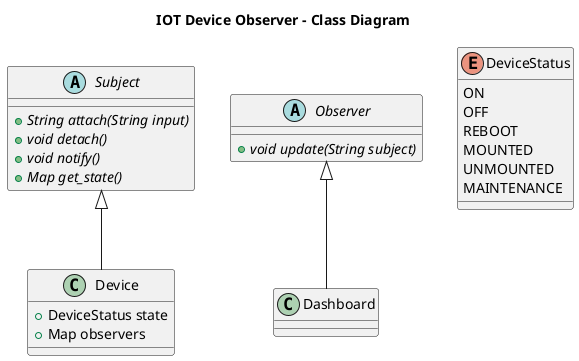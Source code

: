 @startuml main

title IOT Device Observer - Class Diagram


abstract class Subject {
  {abstract} +String attach(String input)
  {abstract} +void detach()
  {abstract} +void notify()
  {abstract} +Map get_state()
}

abstract class Observer {
  {abstract} +void update(String subject)

}

enum DeviceStatus{
  ON
  OFF
  REBOOT
  MOUNTED
  UNMOUNTED
  MAINTENANCE
}



class Device{
  + DeviceStatus state
  + Map observers
}
class Dashboard


Subject <|-- Device
Observer <|-- Dashboard


@enduml